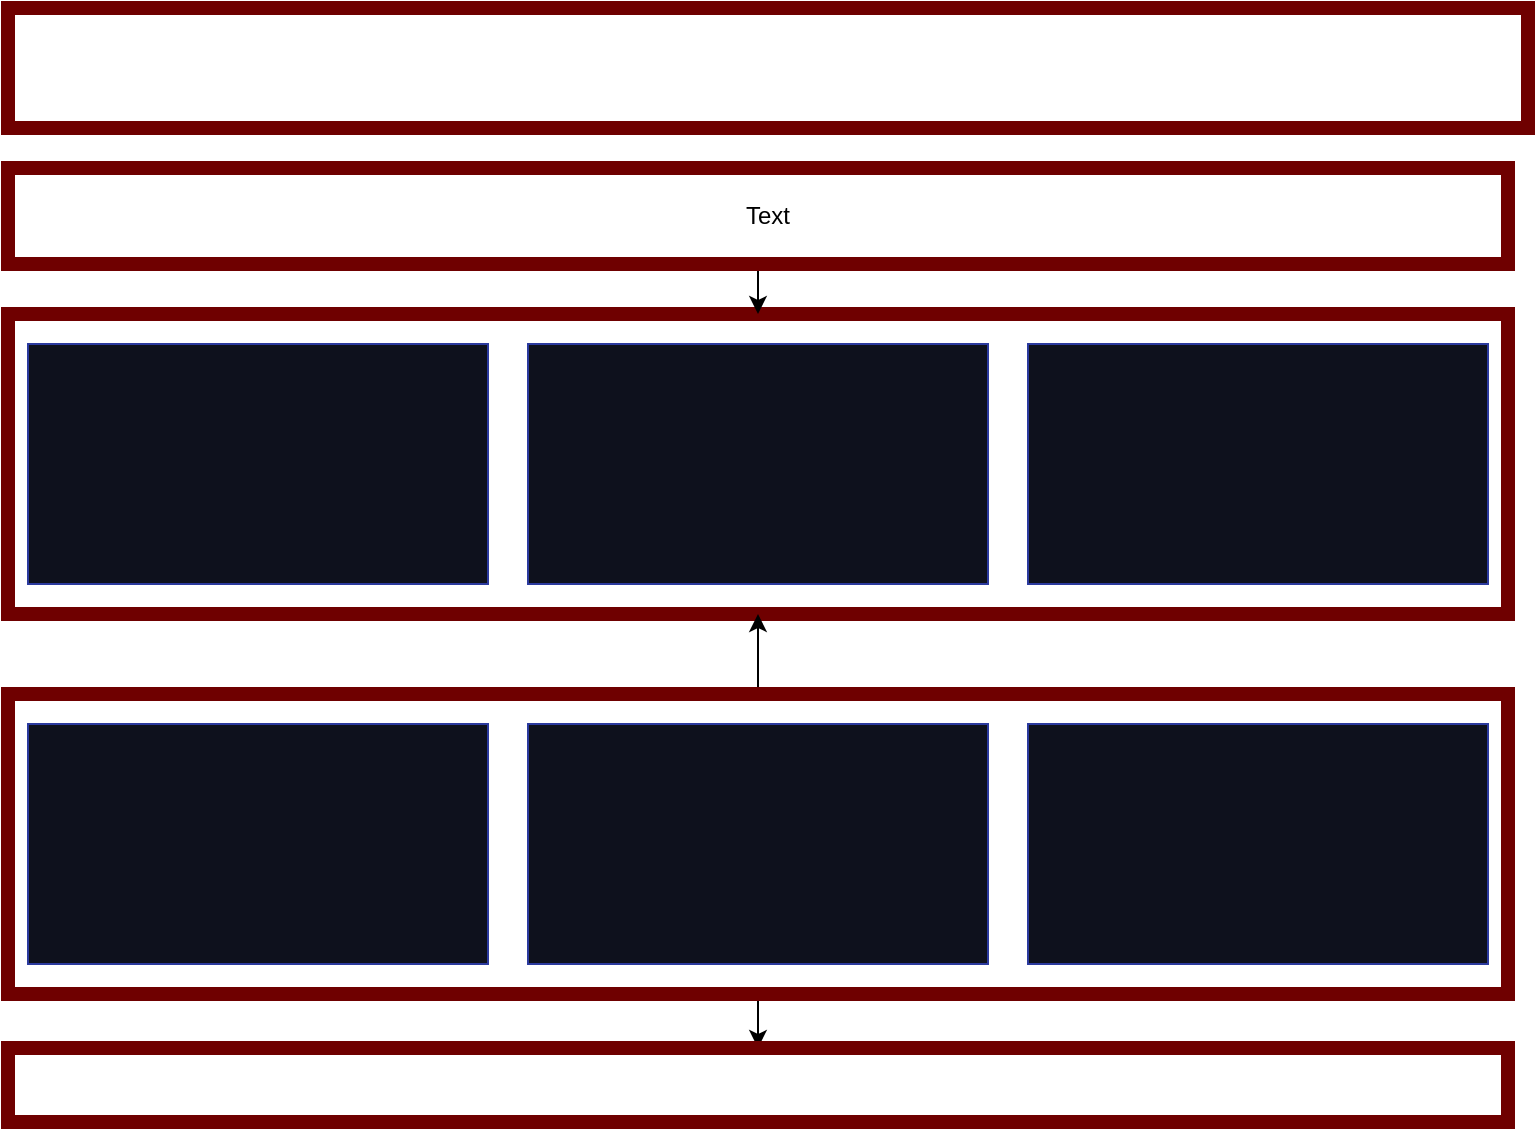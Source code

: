 <mxfile>
    <diagram id="97CIoITseJyshZ0PcRwP" name="Page-1">
        <mxGraphModel dx="984" dy="848" grid="1" gridSize="10" guides="1" tooltips="1" connect="1" arrows="1" fold="1" page="1" pageScale="1" pageWidth="850" pageHeight="1100" background="none" math="0" shadow="0">
            <root>
                <mxCell id="0"/>
                <mxCell id="1" parent="0"/>
                <mxCell id="30" value="" style="rounded=0;whiteSpace=wrap;html=1;strokeColor=#2B3A9E;fillColor=#0E111D;" vertex="1" parent="1">
                    <mxGeometry x="60" y="198" width="230" height="120" as="geometry"/>
                </mxCell>
                <mxCell id="31" value="" style="rounded=0;whiteSpace=wrap;html=1;strokeColor=#2B3A9E;fillColor=#0E111D;" vertex="1" parent="1">
                    <mxGeometry x="310" y="198" width="230" height="120" as="geometry"/>
                </mxCell>
                <mxCell id="32" value="" style="rounded=0;whiteSpace=wrap;html=1;strokeColor=#2B3A9E;fillColor=#0E111D;" vertex="1" parent="1">
                    <mxGeometry x="560" y="198" width="230" height="120" as="geometry"/>
                </mxCell>
                <mxCell id="33" value="" style="rounded=0;whiteSpace=wrap;html=1;strokeColor=#2B3A9E;fillColor=#0E111D;" vertex="1" parent="1">
                    <mxGeometry x="60" y="388" width="230" height="120" as="geometry"/>
                </mxCell>
                <mxCell id="34" value="" style="rounded=0;whiteSpace=wrap;html=1;strokeColor=#2B3A9E;fillColor=#0E111D;" vertex="1" parent="1">
                    <mxGeometry x="310" y="388" width="230" height="120" as="geometry"/>
                </mxCell>
                <mxCell id="35" value="" style="rounded=0;whiteSpace=wrap;html=1;strokeColor=#2B3A9E;fillColor=#0E111D;" vertex="1" parent="1">
                    <mxGeometry x="560" y="388" width="230" height="120" as="geometry"/>
                </mxCell>
                <mxCell id="42" value="Text" style="text;html=1;strokeColor=none;fillColor=none;align=center;verticalAlign=middle;whiteSpace=wrap;rounded=0;" vertex="1" parent="1">
                    <mxGeometry x="60" y="119" width="740" height="30" as="geometry"/>
                </mxCell>
                <mxCell id="45" value="" style="rounded=0;whiteSpace=wrap;html=1;strokeColor=#6F0000;fillColor=none;strokeWidth=7;fontColor=#ffffff;" vertex="1" parent="1">
                    <mxGeometry x="50" y="183" width="750" height="150" as="geometry"/>
                </mxCell>
                <mxCell id="49" value="" style="edgeStyle=none;html=1;" edge="1" parent="1" source="46" target="48">
                    <mxGeometry relative="1" as="geometry"/>
                </mxCell>
                <mxCell id="50" style="edgeStyle=none;html=1;exitX=0.5;exitY=0;exitDx=0;exitDy=0;entryX=0.5;entryY=1;entryDx=0;entryDy=0;" edge="1" parent="1" source="46" target="45">
                    <mxGeometry relative="1" as="geometry"/>
                </mxCell>
                <mxCell id="46" value="" style="rounded=0;whiteSpace=wrap;html=1;strokeColor=#6F0000;fillColor=none;strokeWidth=7;fontColor=#ffffff;" vertex="1" parent="1">
                    <mxGeometry x="50" y="373" width="750" height="150" as="geometry"/>
                </mxCell>
                <mxCell id="51" style="edgeStyle=none;html=1;exitX=0.5;exitY=1;exitDx=0;exitDy=0;entryX=0.5;entryY=0;entryDx=0;entryDy=0;" edge="1" parent="1" source="47" target="45">
                    <mxGeometry relative="1" as="geometry"/>
                </mxCell>
                <mxCell id="47" value="" style="rounded=0;whiteSpace=wrap;html=1;strokeColor=#6F0000;fillColor=none;strokeWidth=7;fontColor=#ffffff;" vertex="1" parent="1">
                    <mxGeometry x="50" y="110" width="750" height="48" as="geometry"/>
                </mxCell>
                <mxCell id="48" value="" style="rounded=0;whiteSpace=wrap;html=1;strokeColor=#6F0000;fillColor=none;strokeWidth=7;fontColor=#ffffff;" vertex="1" parent="1">
                    <mxGeometry x="50" y="550" width="750" height="37" as="geometry"/>
                </mxCell>
                <mxCell id="52" value="" style="whiteSpace=wrap;html=1;fillColor=none;strokeColor=#6F0000;fontColor=#ffffff;rounded=0;strokeWidth=7;" vertex="1" parent="1">
                    <mxGeometry x="50" y="30" width="760" height="60" as="geometry"/>
                </mxCell>
            </root>
        </mxGraphModel>
    </diagram>
</mxfile>